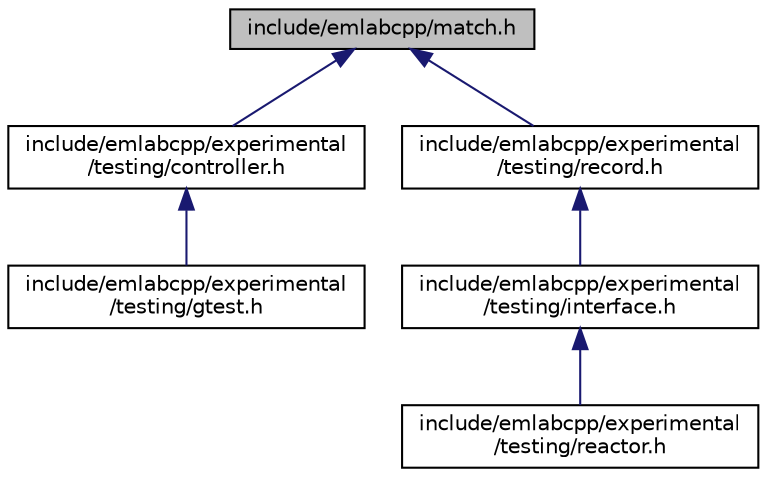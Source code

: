 digraph "include/emlabcpp/match.h"
{
 // LATEX_PDF_SIZE
  edge [fontname="Helvetica",fontsize="10",labelfontname="Helvetica",labelfontsize="10"];
  node [fontname="Helvetica",fontsize="10",shape=record];
  Node1 [label="include/emlabcpp/match.h",height=0.2,width=0.4,color="black", fillcolor="grey75", style="filled", fontcolor="black",tooltip=" "];
  Node1 -> Node2 [dir="back",color="midnightblue",fontsize="10",style="solid",fontname="Helvetica"];
  Node2 [label="include/emlabcpp/experimental\l/testing/controller.h",height=0.2,width=0.4,color="black", fillcolor="white", style="filled",URL="$controller_8h.html",tooltip=" "];
  Node2 -> Node3 [dir="back",color="midnightblue",fontsize="10",style="solid",fontname="Helvetica"];
  Node3 [label="include/emlabcpp/experimental\l/testing/gtest.h",height=0.2,width=0.4,color="black", fillcolor="white", style="filled",URL="$gtest_8h.html",tooltip=" "];
  Node1 -> Node4 [dir="back",color="midnightblue",fontsize="10",style="solid",fontname="Helvetica"];
  Node4 [label="include/emlabcpp/experimental\l/testing/record.h",height=0.2,width=0.4,color="black", fillcolor="white", style="filled",URL="$record_8h.html",tooltip=" "];
  Node4 -> Node5 [dir="back",color="midnightblue",fontsize="10",style="solid",fontname="Helvetica"];
  Node5 [label="include/emlabcpp/experimental\l/testing/interface.h",height=0.2,width=0.4,color="black", fillcolor="white", style="filled",URL="$interface_8h.html",tooltip=" "];
  Node5 -> Node6 [dir="back",color="midnightblue",fontsize="10",style="solid",fontname="Helvetica"];
  Node6 [label="include/emlabcpp/experimental\l/testing/reactor.h",height=0.2,width=0.4,color="black", fillcolor="white", style="filled",URL="$reactor_8h.html",tooltip=" "];
}

